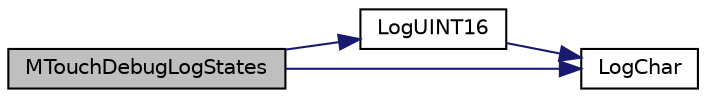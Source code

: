 digraph "MTouchDebugLogStates"
{
  edge [fontname="Helvetica",fontsize="10",labelfontname="Helvetica",labelfontsize="10"];
  node [fontname="Helvetica",fontsize="10",shape=record];
  rankdir="LR";
  Node1 [label="MTouchDebugLogStates",height=0.2,width=0.4,color="black", fillcolor="grey75", style="filled", fontcolor="black"];
  Node1 -> Node2 [color="midnightblue",fontsize="10",style="solid",fontname="Helvetica"];
  Node2 [label="LogUINT16",height=0.2,width=0.4,color="black", fillcolor="white", style="filled",URL="$m_touch_debug_8c.html#acc382f76536caf18a65fa2719a34fd7e"];
  Node2 -> Node3 [color="midnightblue",fontsize="10",style="solid",fontname="Helvetica"];
  Node3 [label="LogChar",height=0.2,width=0.4,color="black", fillcolor="white", style="filled",URL="$m_touch_debug_8h.html#abd5d4f3282e1fff34b9a1949cafe4278"];
  Node1 -> Node3 [color="midnightblue",fontsize="10",style="solid",fontname="Helvetica"];
}
